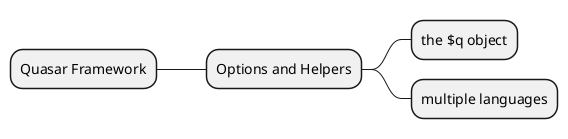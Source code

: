 @startmindmap
* Quasar Framework
** Options and Helpers
*** the $q object
*** multiple languages

@endmindmap